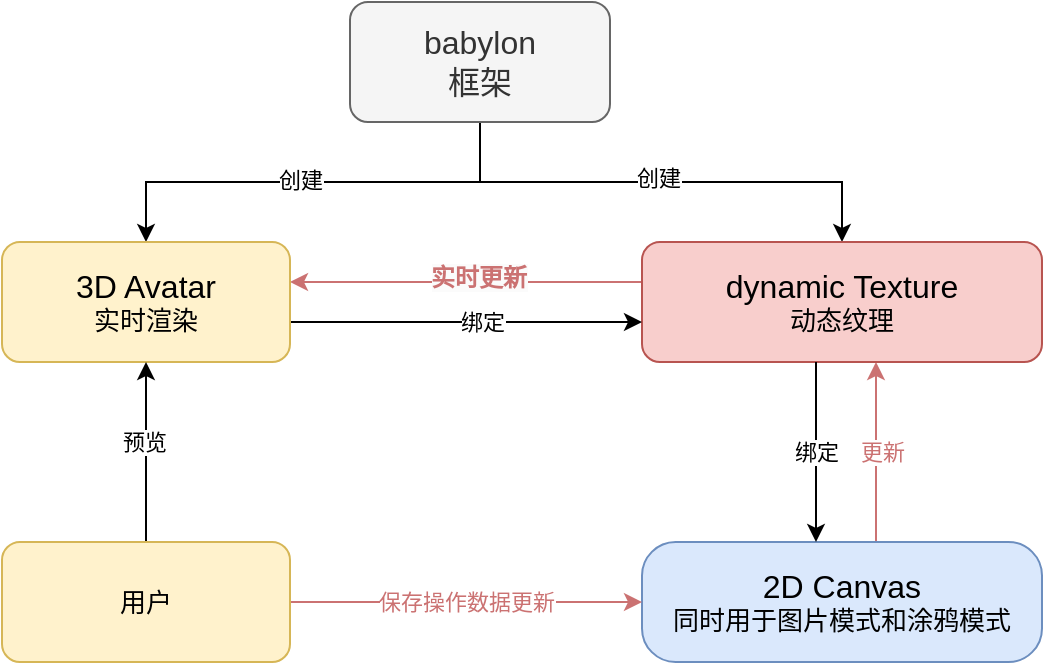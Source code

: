 <mxfile version="21.7.5" type="github">
  <diagram name="第 1 页" id="ObCOvcvuYvX0FeNdG79U">
    <mxGraphModel dx="1159" dy="615" grid="1" gridSize="10" guides="1" tooltips="1" connect="1" arrows="1" fold="1" page="1" pageScale="1" pageWidth="827" pageHeight="1169" math="0" shadow="0">
      <root>
        <mxCell id="0" />
        <mxCell id="1" parent="0" />
        <mxCell id="HpXKNJ-Cr9iwPBIfp2a8-8" style="edgeStyle=orthogonalEdgeStyle;rounded=0;orthogonalLoop=1;jettySize=auto;html=1;entryX=0.5;entryY=0;entryDx=0;entryDy=0;" edge="1" parent="1" source="HpXKNJ-Cr9iwPBIfp2a8-1" target="HpXKNJ-Cr9iwPBIfp2a8-3">
          <mxGeometry relative="1" as="geometry">
            <Array as="points">
              <mxPoint x="349" y="240" />
              <mxPoint x="530" y="240" />
            </Array>
          </mxGeometry>
        </mxCell>
        <mxCell id="HpXKNJ-Cr9iwPBIfp2a8-27" value="创建" style="edgeLabel;html=1;align=center;verticalAlign=middle;resizable=0;points=[];" vertex="1" connectable="0" parent="HpXKNJ-Cr9iwPBIfp2a8-8">
          <mxGeometry x="-0.012" y="2" relative="1" as="geometry">
            <mxPoint as="offset" />
          </mxGeometry>
        </mxCell>
        <mxCell id="HpXKNJ-Cr9iwPBIfp2a8-9" style="edgeStyle=orthogonalEdgeStyle;rounded=0;orthogonalLoop=1;jettySize=auto;html=1;entryX=0.5;entryY=0;entryDx=0;entryDy=0;" edge="1" parent="1" source="HpXKNJ-Cr9iwPBIfp2a8-1" target="HpXKNJ-Cr9iwPBIfp2a8-6">
          <mxGeometry relative="1" as="geometry">
            <Array as="points">
              <mxPoint x="349" y="240" />
              <mxPoint x="182" y="240" />
            </Array>
          </mxGeometry>
        </mxCell>
        <mxCell id="HpXKNJ-Cr9iwPBIfp2a8-26" value="创建" style="edgeLabel;html=1;align=center;verticalAlign=middle;resizable=0;points=[];" vertex="1" connectable="0" parent="HpXKNJ-Cr9iwPBIfp2a8-9">
          <mxGeometry x="0.057" y="-1" relative="1" as="geometry">
            <mxPoint as="offset" />
          </mxGeometry>
        </mxCell>
        <mxCell id="HpXKNJ-Cr9iwPBIfp2a8-1" value="&lt;span style=&quot;font-size: 16px;&quot;&gt;babylon&lt;br&gt;框架&lt;/span&gt;" style="rounded=1;whiteSpace=wrap;html=1;fillColor=#f5f5f5;fontColor=#333333;strokeColor=#666666;" vertex="1" parent="1">
          <mxGeometry x="284" y="150" width="130" height="60" as="geometry" />
        </mxCell>
        <mxCell id="HpXKNJ-Cr9iwPBIfp2a8-11" style="edgeStyle=orthogonalEdgeStyle;rounded=0;orthogonalLoop=1;jettySize=auto;html=1;entryX=0.5;entryY=1;entryDx=0;entryDy=0;strokeColor=#cb7272;" edge="1" parent="1">
          <mxGeometry relative="1" as="geometry">
            <mxPoint x="547" y="420" as="sourcePoint" />
            <mxPoint x="547" y="330" as="targetPoint" />
          </mxGeometry>
        </mxCell>
        <mxCell id="HpXKNJ-Cr9iwPBIfp2a8-30" value="&lt;font color=&quot;#cb7272&quot;&gt;更新&lt;/font&gt;" style="edgeLabel;html=1;align=center;verticalAlign=middle;resizable=0;points=[];" vertex="1" connectable="0" parent="HpXKNJ-Cr9iwPBIfp2a8-11">
          <mxGeometry y="-3" relative="1" as="geometry">
            <mxPoint as="offset" />
          </mxGeometry>
        </mxCell>
        <mxCell id="HpXKNJ-Cr9iwPBIfp2a8-2" value="&lt;font style=&quot;&quot;&gt;&lt;font style=&quot;font-size: 16px;&quot;&gt;2D Canvas&lt;br&gt;&lt;/font&gt;&lt;font style=&quot;font-size: 13px;&quot;&gt;同时用于图片模式和涂鸦模式&lt;/font&gt;&lt;br&gt;&lt;/font&gt;" style="rounded=1;whiteSpace=wrap;html=1;fillColor=#dae8fc;strokeColor=#6c8ebf;arcSize=28;" vertex="1" parent="1">
          <mxGeometry x="430" y="420" width="200" height="60" as="geometry" />
        </mxCell>
        <mxCell id="HpXKNJ-Cr9iwPBIfp2a8-15" style="edgeStyle=orthogonalEdgeStyle;rounded=0;orthogonalLoop=1;jettySize=auto;html=1;strokeColor=#CB7272;" edge="1" parent="1">
          <mxGeometry relative="1" as="geometry">
            <mxPoint x="430" y="290" as="sourcePoint" />
            <mxPoint x="254" y="290" as="targetPoint" />
          </mxGeometry>
        </mxCell>
        <mxCell id="HpXKNJ-Cr9iwPBIfp2a8-33" value="&lt;b style=&quot;border-color: var(--border-color); font-size: 12px; background-color: rgb(251, 251, 251);&quot;&gt;&lt;font style=&quot;border-color: var(--border-color);&quot; color=&quot;#cb7272&quot;&gt;实时更新&lt;/font&gt;&lt;/b&gt;" style="edgeLabel;html=1;align=center;verticalAlign=middle;resizable=0;points=[];" vertex="1" connectable="0" parent="HpXKNJ-Cr9iwPBIfp2a8-15">
          <mxGeometry x="-0.068" y="-2" relative="1" as="geometry">
            <mxPoint as="offset" />
          </mxGeometry>
        </mxCell>
        <mxCell id="HpXKNJ-Cr9iwPBIfp2a8-3" value="&lt;font style=&quot;&quot;&gt;&lt;span style=&quot;font-size: 16px;&quot;&gt;dynamic Texture&lt;/span&gt;&lt;br&gt;&lt;font style=&quot;font-size: 13px;&quot;&gt;动态纹理&lt;/font&gt;&lt;br&gt;&lt;/font&gt;" style="rounded=1;whiteSpace=wrap;html=1;fillColor=#f8cecc;strokeColor=#b85450;" vertex="1" parent="1">
          <mxGeometry x="430" y="270" width="200" height="60" as="geometry" />
        </mxCell>
        <mxCell id="HpXKNJ-Cr9iwPBIfp2a8-34" style="edgeStyle=orthogonalEdgeStyle;rounded=0;orthogonalLoop=1;jettySize=auto;html=1;" edge="1" parent="1">
          <mxGeometry relative="1" as="geometry">
            <mxPoint x="254" y="310" as="sourcePoint" />
            <mxPoint x="430" y="310" as="targetPoint" />
          </mxGeometry>
        </mxCell>
        <mxCell id="HpXKNJ-Cr9iwPBIfp2a8-35" value="绑定" style="edgeLabel;html=1;align=center;verticalAlign=middle;resizable=0;points=[];" vertex="1" connectable="0" parent="HpXKNJ-Cr9iwPBIfp2a8-34">
          <mxGeometry x="0.091" relative="1" as="geometry">
            <mxPoint as="offset" />
          </mxGeometry>
        </mxCell>
        <mxCell id="HpXKNJ-Cr9iwPBIfp2a8-6" value="&lt;font style=&quot;&quot;&gt;&lt;span style=&quot;font-size: 16px;&quot;&gt;3D Avatar&lt;/span&gt;&lt;br&gt;&lt;font style=&quot;font-size: 13px;&quot;&gt;实时渲染&lt;/font&gt;&lt;br&gt;&lt;/font&gt;" style="rounded=1;whiteSpace=wrap;html=1;fillColor=#fff2cc;strokeColor=#d6b656;" vertex="1" parent="1">
          <mxGeometry x="110" y="270" width="144" height="60" as="geometry" />
        </mxCell>
        <mxCell id="HpXKNJ-Cr9iwPBIfp2a8-12" value="" style="endArrow=classic;html=1;rounded=0;exitX=0.25;exitY=1;exitDx=0;exitDy=0;entryX=0.25;entryY=0;entryDx=0;entryDy=0;" edge="1" parent="1">
          <mxGeometry width="50" height="50" relative="1" as="geometry">
            <mxPoint x="517" y="330" as="sourcePoint" />
            <mxPoint x="517" y="420" as="targetPoint" />
          </mxGeometry>
        </mxCell>
        <mxCell id="HpXKNJ-Cr9iwPBIfp2a8-32" value="绑定" style="edgeLabel;html=1;align=center;verticalAlign=middle;resizable=0;points=[];" vertex="1" connectable="0" parent="HpXKNJ-Cr9iwPBIfp2a8-12">
          <mxGeometry x="-0.067" relative="1" as="geometry">
            <mxPoint y="3" as="offset" />
          </mxGeometry>
        </mxCell>
        <mxCell id="HpXKNJ-Cr9iwPBIfp2a8-22" value="&lt;font color=&quot;#cb7272&quot;&gt;保存操作数据更新&lt;/font&gt;" style="edgeStyle=orthogonalEdgeStyle;rounded=0;orthogonalLoop=1;jettySize=auto;html=1;entryX=0;entryY=0.5;entryDx=0;entryDy=0;strokeColor=#CB7272;" edge="1" parent="1" source="HpXKNJ-Cr9iwPBIfp2a8-21" target="HpXKNJ-Cr9iwPBIfp2a8-2">
          <mxGeometry relative="1" as="geometry">
            <Array as="points">
              <mxPoint x="340" y="450" />
              <mxPoint x="340" y="450" />
            </Array>
            <mxPoint as="offset" />
          </mxGeometry>
        </mxCell>
        <mxCell id="HpXKNJ-Cr9iwPBIfp2a8-23" style="edgeStyle=orthogonalEdgeStyle;rounded=0;orthogonalLoop=1;jettySize=auto;html=1;entryX=0.5;entryY=1;entryDx=0;entryDy=0;" edge="1" parent="1" source="HpXKNJ-Cr9iwPBIfp2a8-21" target="HpXKNJ-Cr9iwPBIfp2a8-6">
          <mxGeometry relative="1" as="geometry" />
        </mxCell>
        <mxCell id="HpXKNJ-Cr9iwPBIfp2a8-25" value="预览" style="edgeLabel;html=1;align=center;verticalAlign=middle;resizable=0;points=[];" vertex="1" connectable="0" parent="HpXKNJ-Cr9iwPBIfp2a8-23">
          <mxGeometry x="0.111" y="1" relative="1" as="geometry">
            <mxPoint as="offset" />
          </mxGeometry>
        </mxCell>
        <mxCell id="HpXKNJ-Cr9iwPBIfp2a8-21" value="&lt;font style=&quot;&quot;&gt;&lt;font style=&quot;font-size: 13px;&quot;&gt;用户&lt;/font&gt;&lt;br&gt;&lt;/font&gt;" style="rounded=1;whiteSpace=wrap;html=1;fillColor=#fff2cc;strokeColor=#d6b656;" vertex="1" parent="1">
          <mxGeometry x="110" y="420" width="144" height="60" as="geometry" />
        </mxCell>
      </root>
    </mxGraphModel>
  </diagram>
</mxfile>

